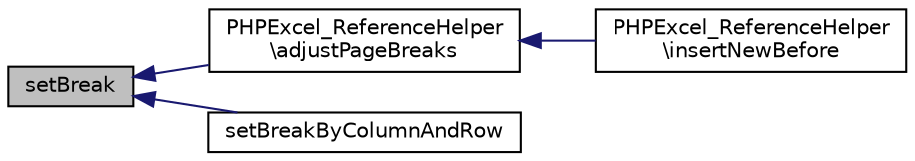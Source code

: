 digraph "setBreak"
{
  edge [fontname="Helvetica",fontsize="10",labelfontname="Helvetica",labelfontsize="10"];
  node [fontname="Helvetica",fontsize="10",shape=record];
  rankdir="LR";
  Node564 [label="setBreak",height=0.2,width=0.4,color="black", fillcolor="grey75", style="filled", fontcolor="black"];
  Node564 -> Node565 [dir="back",color="midnightblue",fontsize="10",style="solid",fontname="Helvetica"];
  Node565 [label="PHPExcel_ReferenceHelper\l\\adjustPageBreaks",height=0.2,width=0.4,color="black", fillcolor="white", style="filled",URL="$class_p_h_p_excel___reference_helper.html#a7da82e3c9d9bc1d8b6416cc652be936d"];
  Node565 -> Node566 [dir="back",color="midnightblue",fontsize="10",style="solid",fontname="Helvetica"];
  Node566 [label="PHPExcel_ReferenceHelper\l\\insertNewBefore",height=0.2,width=0.4,color="black", fillcolor="white", style="filled",URL="$class_p_h_p_excel___reference_helper.html#a55e990024949c1c0c2ae42c9894012be"];
  Node564 -> Node567 [dir="back",color="midnightblue",fontsize="10",style="solid",fontname="Helvetica"];
  Node567 [label="setBreakByColumnAndRow",height=0.2,width=0.4,color="black", fillcolor="white", style="filled",URL="$class_p_h_p_excel___worksheet.html#a3200d6148ccb137d6d0e520a0a17a58e"];
}
